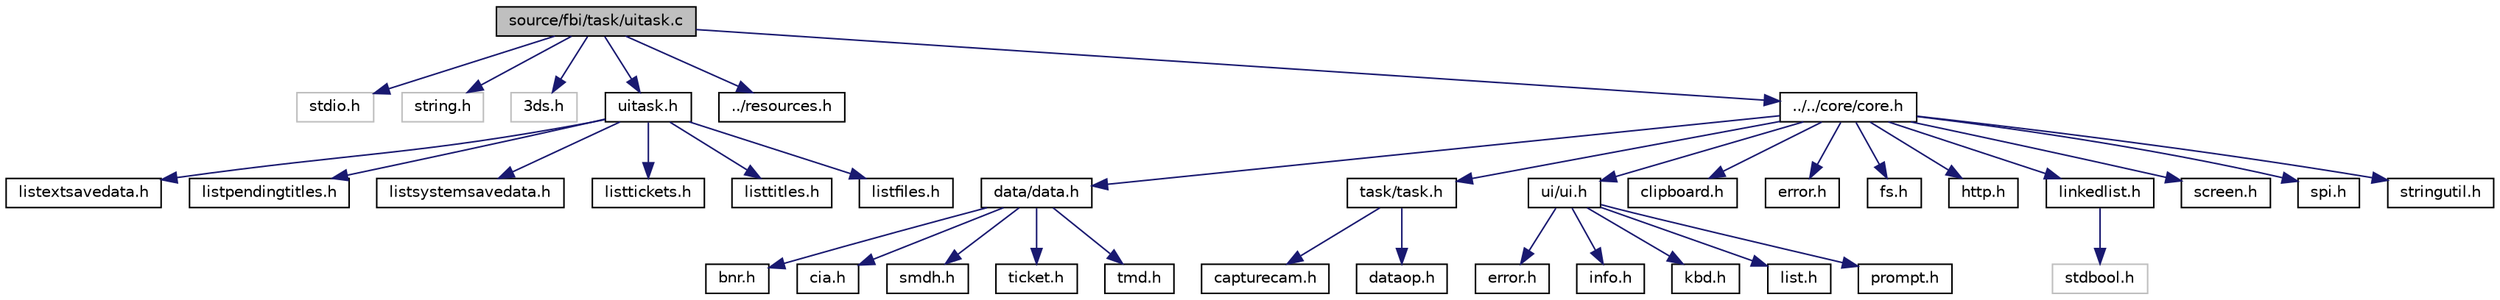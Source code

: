 digraph "source/fbi/task/uitask.c"
{
  edge [fontname="Helvetica",fontsize="10",labelfontname="Helvetica",labelfontsize="10"];
  node [fontname="Helvetica",fontsize="10",shape=record];
  Node1 [label="source/fbi/task/uitask.c",height=0.2,width=0.4,color="black", fillcolor="grey75", style="filled" fontcolor="black"];
  Node1 -> Node2 [color="midnightblue",fontsize="10",style="solid",fontname="Helvetica"];
  Node2 [label="stdio.h",height=0.2,width=0.4,color="grey75", fillcolor="white", style="filled"];
  Node1 -> Node3 [color="midnightblue",fontsize="10",style="solid",fontname="Helvetica"];
  Node3 [label="string.h",height=0.2,width=0.4,color="grey75", fillcolor="white", style="filled"];
  Node1 -> Node4 [color="midnightblue",fontsize="10",style="solid",fontname="Helvetica"];
  Node4 [label="3ds.h",height=0.2,width=0.4,color="grey75", fillcolor="white", style="filled"];
  Node1 -> Node5 [color="midnightblue",fontsize="10",style="solid",fontname="Helvetica"];
  Node5 [label="uitask.h",height=0.2,width=0.4,color="black", fillcolor="white", style="filled",URL="$uitask_8h.html"];
  Node5 -> Node6 [color="midnightblue",fontsize="10",style="solid",fontname="Helvetica"];
  Node6 [label="listextsavedata.h",height=0.2,width=0.4,color="black", fillcolor="white", style="filled",URL="$listextsavedata_8h.html"];
  Node5 -> Node7 [color="midnightblue",fontsize="10",style="solid",fontname="Helvetica"];
  Node7 [label="listpendingtitles.h",height=0.2,width=0.4,color="black", fillcolor="white", style="filled",URL="$listpendingtitles_8h.html"];
  Node5 -> Node8 [color="midnightblue",fontsize="10",style="solid",fontname="Helvetica"];
  Node8 [label="listsystemsavedata.h",height=0.2,width=0.4,color="black", fillcolor="white", style="filled",URL="$listsystemsavedata_8h.html"];
  Node5 -> Node9 [color="midnightblue",fontsize="10",style="solid",fontname="Helvetica"];
  Node9 [label="listtickets.h",height=0.2,width=0.4,color="black", fillcolor="white", style="filled",URL="$listtickets_8h.html"];
  Node5 -> Node10 [color="midnightblue",fontsize="10",style="solid",fontname="Helvetica"];
  Node10 [label="listtitles.h",height=0.2,width=0.4,color="black", fillcolor="white", style="filled",URL="$listtitles_8h.html"];
  Node5 -> Node11 [color="midnightblue",fontsize="10",style="solid",fontname="Helvetica"];
  Node11 [label="listfiles.h",height=0.2,width=0.4,color="black", fillcolor="white", style="filled",URL="$listfiles_8h.html"];
  Node1 -> Node12 [color="midnightblue",fontsize="10",style="solid",fontname="Helvetica"];
  Node12 [label="../resources.h",height=0.2,width=0.4,color="black", fillcolor="white", style="filled",URL="$resources_8h.html"];
  Node1 -> Node13 [color="midnightblue",fontsize="10",style="solid",fontname="Helvetica"];
  Node13 [label="../../core/core.h",height=0.2,width=0.4,color="black", fillcolor="white", style="filled",URL="$core_8h.html"];
  Node13 -> Node14 [color="midnightblue",fontsize="10",style="solid",fontname="Helvetica"];
  Node14 [label="data/data.h",height=0.2,width=0.4,color="black", fillcolor="white", style="filled",URL="$data_8h.html"];
  Node14 -> Node15 [color="midnightblue",fontsize="10",style="solid",fontname="Helvetica"];
  Node15 [label="bnr.h",height=0.2,width=0.4,color="black", fillcolor="white", style="filled",URL="$bnr_8h.html"];
  Node14 -> Node16 [color="midnightblue",fontsize="10",style="solid",fontname="Helvetica"];
  Node16 [label="cia.h",height=0.2,width=0.4,color="black", fillcolor="white", style="filled",URL="$cia_8h.html"];
  Node14 -> Node17 [color="midnightblue",fontsize="10",style="solid",fontname="Helvetica"];
  Node17 [label="smdh.h",height=0.2,width=0.4,color="black", fillcolor="white", style="filled",URL="$smdh_8h.html"];
  Node14 -> Node18 [color="midnightblue",fontsize="10",style="solid",fontname="Helvetica"];
  Node18 [label="ticket.h",height=0.2,width=0.4,color="black", fillcolor="white", style="filled",URL="$ticket_8h.html"];
  Node14 -> Node19 [color="midnightblue",fontsize="10",style="solid",fontname="Helvetica"];
  Node19 [label="tmd.h",height=0.2,width=0.4,color="black", fillcolor="white", style="filled",URL="$tmd_8h.html"];
  Node13 -> Node20 [color="midnightblue",fontsize="10",style="solid",fontname="Helvetica"];
  Node20 [label="task/task.h",height=0.2,width=0.4,color="black", fillcolor="white", style="filled",URL="$task_8h.html"];
  Node20 -> Node21 [color="midnightblue",fontsize="10",style="solid",fontname="Helvetica"];
  Node21 [label="capturecam.h",height=0.2,width=0.4,color="black", fillcolor="white", style="filled",URL="$capturecam_8h.html"];
  Node20 -> Node22 [color="midnightblue",fontsize="10",style="solid",fontname="Helvetica"];
  Node22 [label="dataop.h",height=0.2,width=0.4,color="black", fillcolor="white", style="filled",URL="$dataop_8h.html"];
  Node13 -> Node23 [color="midnightblue",fontsize="10",style="solid",fontname="Helvetica"];
  Node23 [label="ui/ui.h",height=0.2,width=0.4,color="black", fillcolor="white", style="filled",URL="$ui_8h.html"];
  Node23 -> Node24 [color="midnightblue",fontsize="10",style="solid",fontname="Helvetica"];
  Node24 [label="error.h",height=0.2,width=0.4,color="black", fillcolor="white", style="filled",URL="$ui_2error_8h.html"];
  Node23 -> Node25 [color="midnightblue",fontsize="10",style="solid",fontname="Helvetica"];
  Node25 [label="info.h",height=0.2,width=0.4,color="black", fillcolor="white", style="filled",URL="$info_8h.html"];
  Node23 -> Node26 [color="midnightblue",fontsize="10",style="solid",fontname="Helvetica"];
  Node26 [label="kbd.h",height=0.2,width=0.4,color="black", fillcolor="white", style="filled",URL="$kbd_8h.html"];
  Node23 -> Node27 [color="midnightblue",fontsize="10",style="solid",fontname="Helvetica"];
  Node27 [label="list.h",height=0.2,width=0.4,color="black", fillcolor="white", style="filled",URL="$list_8h.html"];
  Node23 -> Node28 [color="midnightblue",fontsize="10",style="solid",fontname="Helvetica"];
  Node28 [label="prompt.h",height=0.2,width=0.4,color="black", fillcolor="white", style="filled",URL="$prompt_8h.html"];
  Node13 -> Node29 [color="midnightblue",fontsize="10",style="solid",fontname="Helvetica"];
  Node29 [label="clipboard.h",height=0.2,width=0.4,color="black", fillcolor="white", style="filled",URL="$clipboard_8h.html"];
  Node13 -> Node30 [color="midnightblue",fontsize="10",style="solid",fontname="Helvetica"];
  Node30 [label="error.h",height=0.2,width=0.4,color="black", fillcolor="white", style="filled",URL="$error_8h.html"];
  Node13 -> Node31 [color="midnightblue",fontsize="10",style="solid",fontname="Helvetica"];
  Node31 [label="fs.h",height=0.2,width=0.4,color="black", fillcolor="white", style="filled",URL="$fs_8h.html"];
  Node13 -> Node32 [color="midnightblue",fontsize="10",style="solid",fontname="Helvetica"];
  Node32 [label="http.h",height=0.2,width=0.4,color="black", fillcolor="white", style="filled",URL="$http_8h.html"];
  Node13 -> Node33 [color="midnightblue",fontsize="10",style="solid",fontname="Helvetica"];
  Node33 [label="linkedlist.h",height=0.2,width=0.4,color="black", fillcolor="white", style="filled",URL="$linkedlist_8h.html"];
  Node33 -> Node34 [color="midnightblue",fontsize="10",style="solid",fontname="Helvetica"];
  Node34 [label="stdbool.h",height=0.2,width=0.4,color="grey75", fillcolor="white", style="filled"];
  Node13 -> Node35 [color="midnightblue",fontsize="10",style="solid",fontname="Helvetica"];
  Node35 [label="screen.h",height=0.2,width=0.4,color="black", fillcolor="white", style="filled",URL="$screen_8h.html"];
  Node13 -> Node36 [color="midnightblue",fontsize="10",style="solid",fontname="Helvetica"];
  Node36 [label="spi.h",height=0.2,width=0.4,color="black", fillcolor="white", style="filled",URL="$spi_8h.html"];
  Node13 -> Node37 [color="midnightblue",fontsize="10",style="solid",fontname="Helvetica"];
  Node37 [label="stringutil.h",height=0.2,width=0.4,color="black", fillcolor="white", style="filled",URL="$stringutil_8h.html"];
}
